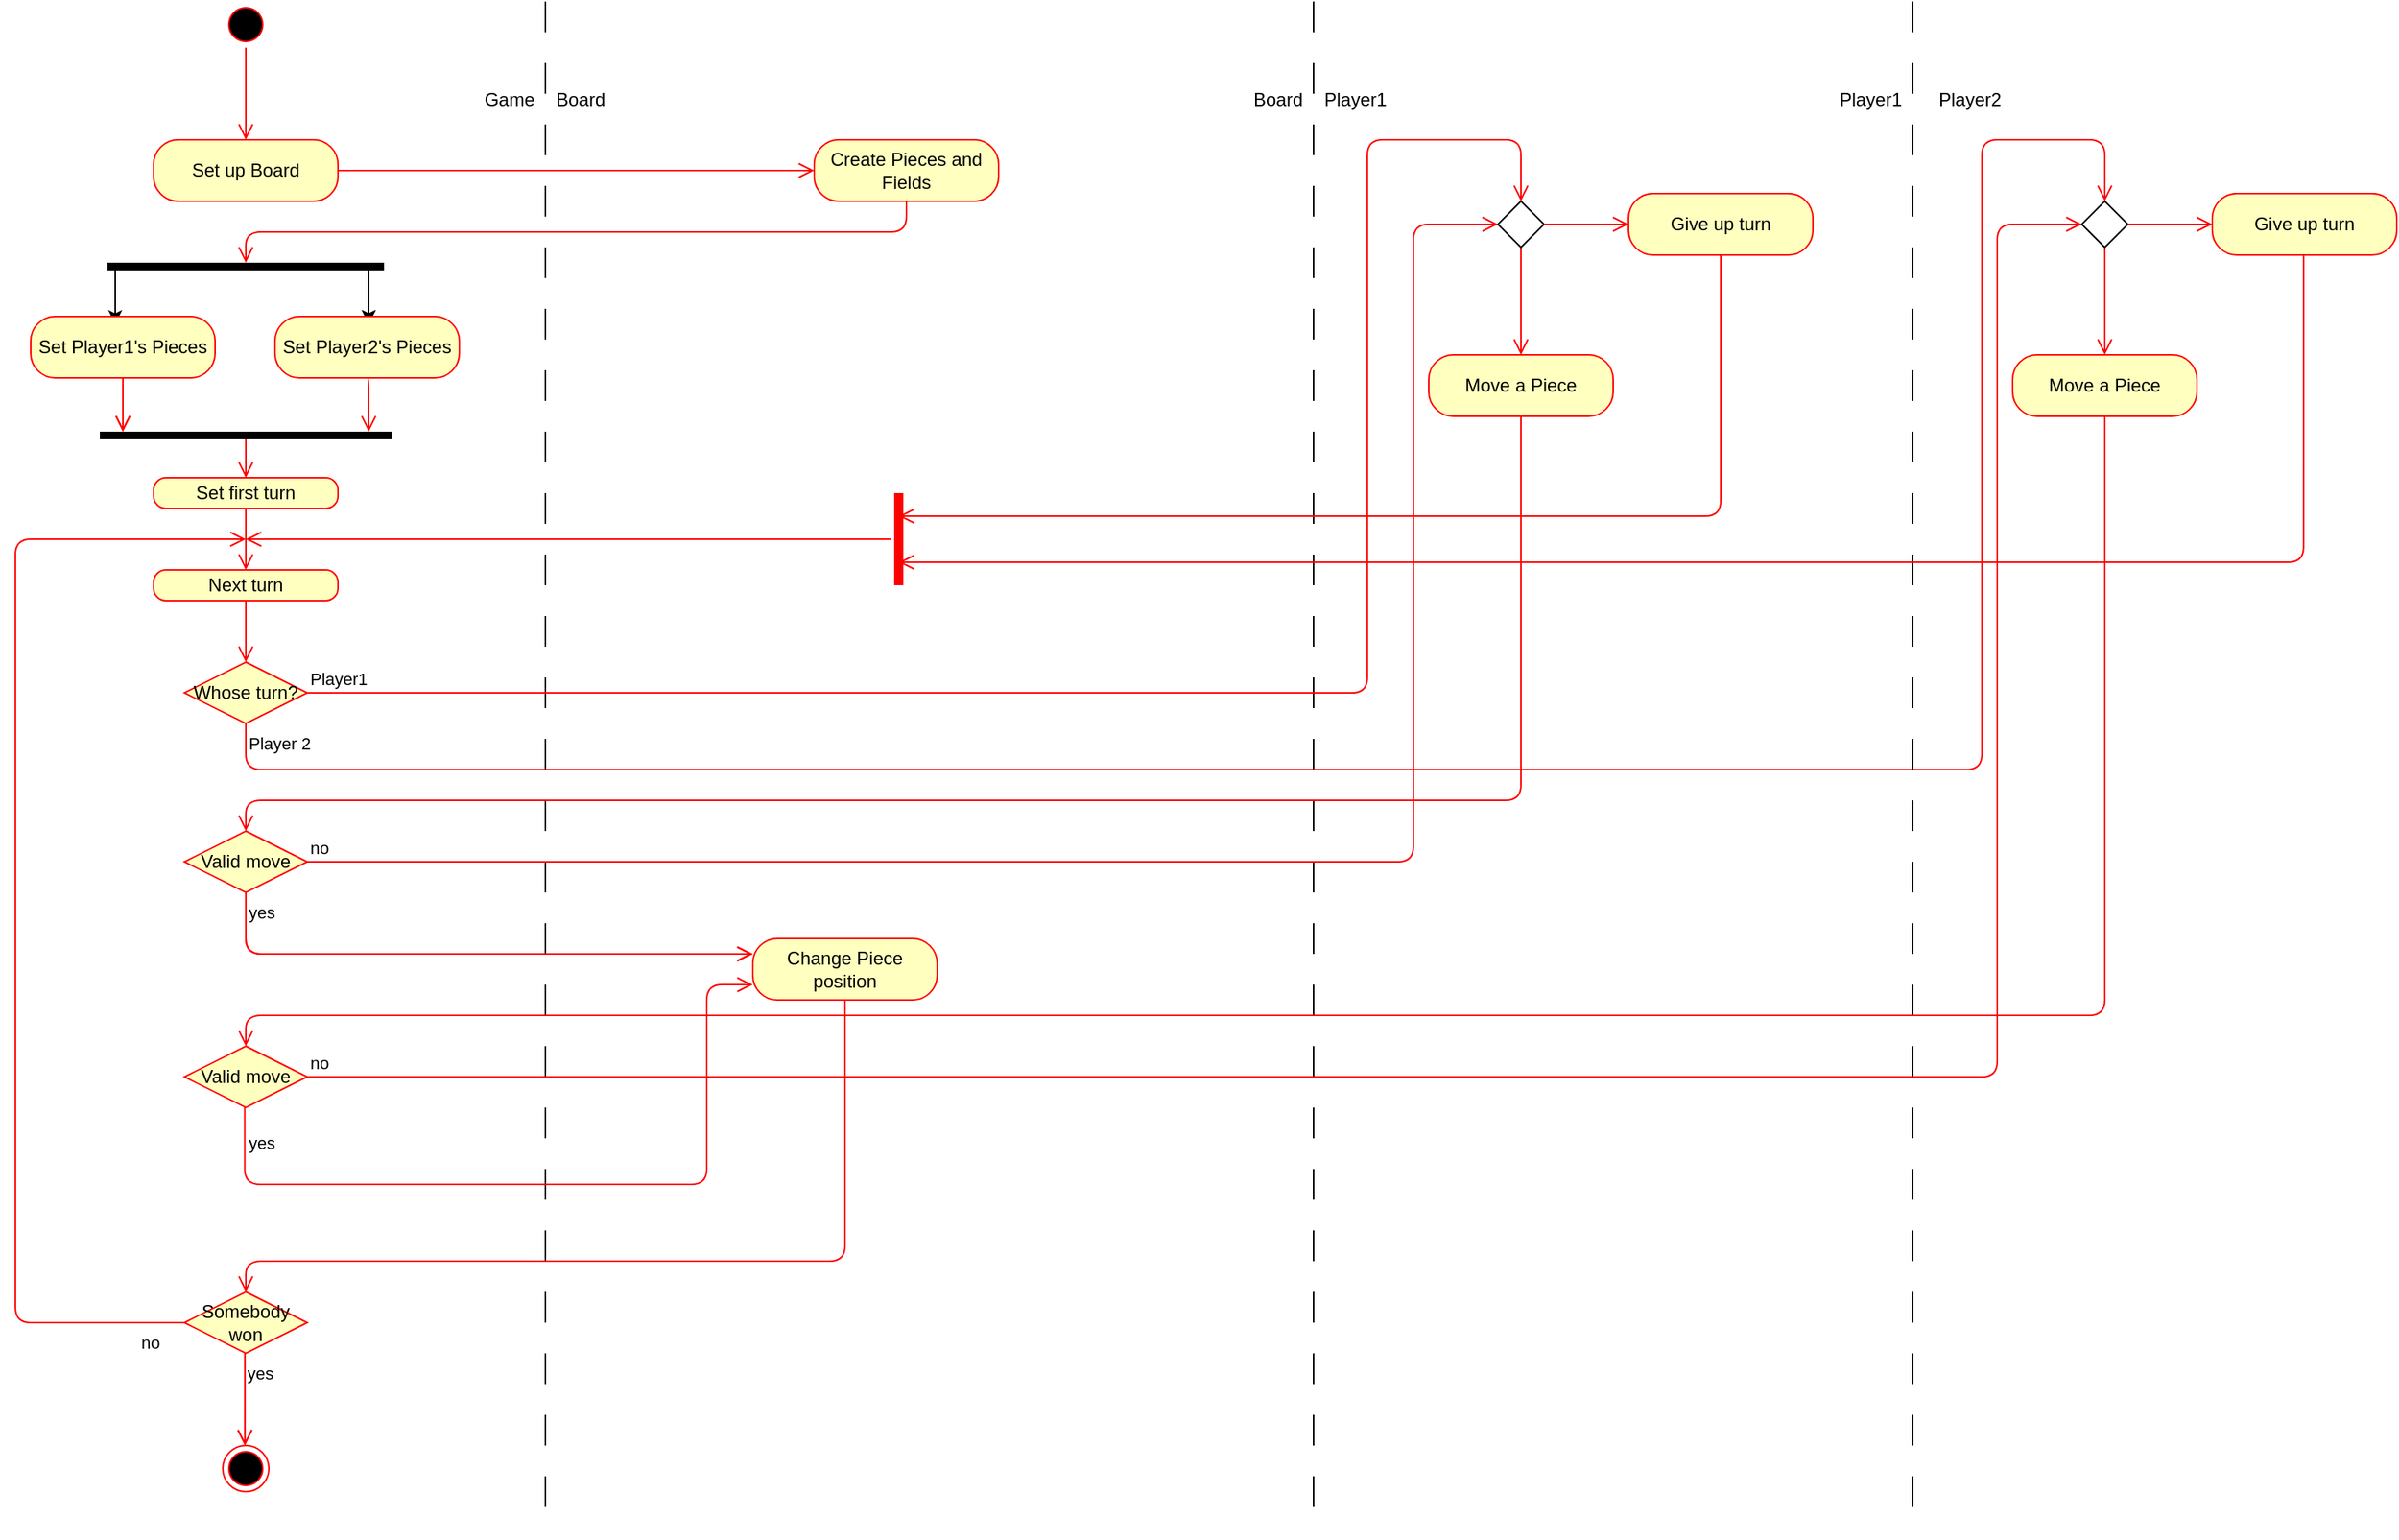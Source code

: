 <mxfile version="13.10.9" type="device"><diagram id="G-G675lgIMa-IGhe10dh" name="Page-1"><mxGraphModel dx="2130" dy="958" grid="1" gridSize="10" guides="1" tooltips="1" connect="1" arrows="1" fold="1" page="1" pageScale="1" pageWidth="1654" pageHeight="1169" math="0" shadow="0"><root><mxCell id="0"/><mxCell id="1" parent="0"/><mxCell id="FnEgAgUWO834pht0UMb3-12" value="" style="line;strokeWidth=1;direction=south;html=1;dashed=1;dashPattern=20 20;" parent="1" vertex="1"><mxGeometry x="420" y="30" width="10" height="1000" as="geometry"/></mxCell><mxCell id="FnEgAgUWO834pht0UMb3-13" value="Game" style="text;align=right;" parent="1" vertex="1"><mxGeometry x="360" y="80" width="60" height="20" as="geometry"/></mxCell><mxCell id="FnEgAgUWO834pht0UMb3-14" value="Board&#xA;" style="text;align=left;" parent="1" vertex="1"><mxGeometry x="430" y="80" width="60" height="20" as="geometry"/></mxCell><mxCell id="FnEgAgUWO834pht0UMb3-19" value="" style="line;strokeWidth=1;direction=south;html=1;dashed=1;dashPattern=20 20;" parent="1" vertex="1"><mxGeometry x="920" y="30" width="10" height="1000" as="geometry"/></mxCell><mxCell id="FnEgAgUWO834pht0UMb3-20" value="Player1" style="text;align=left;" parent="1" vertex="1"><mxGeometry x="930" y="80" width="60" height="20" as="geometry"/></mxCell><mxCell id="FnEgAgUWO834pht0UMb3-21" value="Board" style="text;align=right;" parent="1" vertex="1"><mxGeometry x="860" y="80" width="60" height="20" as="geometry"/></mxCell><mxCell id="FnEgAgUWO834pht0UMb3-25" value="" style="html=1;points=[];perimeter=orthogonalPerimeter;fillColor=#000000;strokeColor=none;direction=south;" parent="1" vertex="1"><mxGeometry x="140" y="200" width="180" height="5" as="geometry"/></mxCell><mxCell id="FnEgAgUWO834pht0UMb3-31" value="" style="endArrow=classic;html=1;entryX=0.5;entryY=0;entryDx=0;entryDy=0;" parent="1" source="FnEgAgUWO834pht0UMb3-25" edge="1"><mxGeometry width="50" height="50" relative="1" as="geometry"><mxPoint x="270" y="220" as="sourcePoint"/><mxPoint x="310" y="240" as="targetPoint"/></mxGeometry></mxCell><mxCell id="FnEgAgUWO834pht0UMb3-33" value="" style="html=1;points=[];perimeter=orthogonalPerimeter;fillColor=#000000;strokeColor=none;direction=south;" parent="1" vertex="1"><mxGeometry x="135" y="310" width="190" height="5" as="geometry"/></mxCell><mxCell id="FnEgAgUWO834pht0UMb3-36" value="" style="endArrow=classic;html=1;entryX=0.5;entryY=0;entryDx=0;entryDy=0;" parent="1" edge="1"><mxGeometry width="50" height="50" relative="1" as="geometry"><mxPoint x="310" y="205" as="sourcePoint"/><mxPoint x="310" y="240" as="targetPoint"/></mxGeometry></mxCell><mxCell id="FnEgAgUWO834pht0UMb3-38" value="" style="endArrow=classic;html=1;entryX=0.5;entryY=0;entryDx=0;entryDy=0;" parent="1" source="FnEgAgUWO834pht0UMb3-25" edge="1"><mxGeometry width="50" height="50" relative="1" as="geometry"><mxPoint x="330" y="225" as="sourcePoint"/><mxPoint x="145" y="240" as="targetPoint"/></mxGeometry></mxCell><mxCell id="FnEgAgUWO834pht0UMb3-44" value="&lt;div&gt;Whose turn?&lt;/div&gt;" style="rhombus;whiteSpace=wrap;html=1;fillColor=#ffffc0;strokeColor=#ff0000;" parent="1" vertex="1"><mxGeometry x="190" y="460" width="80" height="40" as="geometry"/></mxCell><mxCell id="FnEgAgUWO834pht0UMb3-45" value="&lt;div&gt;Player1&lt;/div&gt;" style="edgeStyle=orthogonalEdgeStyle;html=1;align=left;verticalAlign=bottom;endArrow=open;endSize=8;strokeColor=#ff0000;entryX=0.5;entryY=0;entryDx=0;entryDy=0;exitX=1;exitY=0.5;exitDx=0;exitDy=0;" parent="1" source="FnEgAgUWO834pht0UMb3-44" target="FnEgAgUWO834pht0UMb3-61" edge="1"><mxGeometry x="-1" relative="1" as="geometry"><mxPoint x="1180" y="120" as="targetPoint"/><Array as="points"><mxPoint x="960" y="480"/><mxPoint x="960" y="120"/><mxPoint x="1060" y="120"/></Array></mxGeometry></mxCell><mxCell id="FnEgAgUWO834pht0UMb3-46" value="Player 2" style="edgeStyle=orthogonalEdgeStyle;html=1;align=left;verticalAlign=top;endArrow=open;endSize=8;strokeColor=#ff0000;entryX=0.5;entryY=0;entryDx=0;entryDy=0;" parent="1" source="FnEgAgUWO834pht0UMb3-44" edge="1" target="WoNsF8bxvWRFD3tEF0ds-28"><mxGeometry x="-1" relative="1" as="geometry"><mxPoint x="1500" y="150" as="targetPoint"/><Array as="points"><mxPoint x="230" y="530"/><mxPoint x="1360" y="530"/><mxPoint x="1360" y="120"/><mxPoint x="1440" y="120"/></Array></mxGeometry></mxCell><mxCell id="FnEgAgUWO834pht0UMb3-47" value="Set up Board" style="rounded=1;whiteSpace=wrap;html=1;arcSize=40;fontColor=#000000;fillColor=#ffffc0;strokeColor=#ff0000;" parent="1" vertex="1"><mxGeometry x="170" y="120" width="120" height="40" as="geometry"/></mxCell><mxCell id="FnEgAgUWO834pht0UMb3-48" value="" style="edgeStyle=orthogonalEdgeStyle;html=1;verticalAlign=bottom;endArrow=open;endSize=8;strokeColor=#ff0000;" parent="1" source="FnEgAgUWO834pht0UMb3-47" target="FnEgAgUWO834pht0UMb3-49" edge="1"><mxGeometry relative="1" as="geometry"><mxPoint x="590" y="140" as="targetPoint"/></mxGeometry></mxCell><mxCell id="FnEgAgUWO834pht0UMb3-49" value="&lt;div&gt;Create Pieces and Fields&lt;/div&gt;" style="rounded=1;whiteSpace=wrap;html=1;arcSize=40;fontColor=#000000;fillColor=#ffffc0;strokeColor=#ff0000;" parent="1" vertex="1"><mxGeometry x="600" y="120" width="120" height="40" as="geometry"/></mxCell><mxCell id="FnEgAgUWO834pht0UMb3-50" value="" style="edgeStyle=orthogonalEdgeStyle;html=1;verticalAlign=bottom;endArrow=open;endSize=8;strokeColor=#ff0000;" parent="1" source="FnEgAgUWO834pht0UMb3-49" target="FnEgAgUWO834pht0UMb3-25" edge="1"><mxGeometry relative="1" as="geometry"><mxPoint x="920" y="440" as="targetPoint"/><Array as="points"><mxPoint x="660" y="180"/><mxPoint x="230" y="180"/></Array></mxGeometry></mxCell><mxCell id="FnEgAgUWO834pht0UMb3-52" value="Set Player1's Pieces" style="rounded=1;whiteSpace=wrap;html=1;arcSize=40;fontColor=#000000;fillColor=#ffffc0;strokeColor=#ff0000;" parent="1" vertex="1"><mxGeometry x="90" y="235" width="120" height="40" as="geometry"/></mxCell><mxCell id="FnEgAgUWO834pht0UMb3-53" value="" style="edgeStyle=orthogonalEdgeStyle;html=1;verticalAlign=bottom;endArrow=open;endSize=8;strokeColor=#ff0000;" parent="1" source="FnEgAgUWO834pht0UMb3-52" target="FnEgAgUWO834pht0UMb3-33" edge="1"><mxGeometry relative="1" as="geometry"><mxPoint x="560" y="400" as="targetPoint"/><Array as="points"><mxPoint x="150" y="300"/><mxPoint x="150" y="300"/></Array></mxGeometry></mxCell><mxCell id="FnEgAgUWO834pht0UMb3-54" value="Set Player2's Pieces" style="rounded=1;whiteSpace=wrap;html=1;arcSize=40;fontColor=#000000;fillColor=#ffffc0;strokeColor=#ff0000;" parent="1" vertex="1"><mxGeometry x="249" y="235" width="120" height="40" as="geometry"/></mxCell><mxCell id="FnEgAgUWO834pht0UMb3-55" value="" style="edgeStyle=orthogonalEdgeStyle;html=1;verticalAlign=bottom;endArrow=open;endSize=8;strokeColor=#ff0000;" parent="1" edge="1"><mxGeometry relative="1" as="geometry"><mxPoint x="150" y="310" as="targetPoint"/><mxPoint x="150" y="275" as="sourcePoint"/><Array as="points"><mxPoint x="150" y="300"/><mxPoint x="150" y="300"/></Array></mxGeometry></mxCell><mxCell id="FnEgAgUWO834pht0UMb3-56" value="" style="edgeStyle=orthogonalEdgeStyle;html=1;verticalAlign=bottom;endArrow=open;endSize=8;strokeColor=#ff0000;exitX=0.5;exitY=1;exitDx=0;exitDy=0;" parent="1" source="FnEgAgUWO834pht0UMb3-54" edge="1"><mxGeometry relative="1" as="geometry"><mxPoint x="310" y="310" as="targetPoint"/><mxPoint x="150" y="275" as="sourcePoint"/><Array as="points"><mxPoint x="310" y="275"/></Array></mxGeometry></mxCell><mxCell id="FnEgAgUWO834pht0UMb3-59" value="Give up turn" style="rounded=1;whiteSpace=wrap;html=1;arcSize=40;fontColor=#000000;fillColor=#ffffc0;strokeColor=#ff0000;" parent="1" vertex="1"><mxGeometry x="1130" y="155" width="120" height="40" as="geometry"/></mxCell><mxCell id="FnEgAgUWO834pht0UMb3-60" value="" style="edgeStyle=orthogonalEdgeStyle;html=1;verticalAlign=bottom;endArrow=open;endSize=8;strokeColor=#ff0000;exitX=0.5;exitY=1;exitDx=0;exitDy=0;" parent="1" source="FnEgAgUWO834pht0UMb3-61" edge="1"><mxGeometry relative="1" as="geometry"><mxPoint x="1060" y="260" as="targetPoint"/></mxGeometry></mxCell><mxCell id="FnEgAgUWO834pht0UMb3-61" value="" style="rhombus;" parent="1" vertex="1"><mxGeometry x="1045" y="160" width="30" height="30" as="geometry"/></mxCell><mxCell id="FnEgAgUWO834pht0UMb3-62" value="" style="ellipse;html=1;shape=startState;fillColor=#000000;strokeColor=#ff0000;" parent="1" vertex="1"><mxGeometry x="215" y="30" width="30" height="30" as="geometry"/></mxCell><mxCell id="FnEgAgUWO834pht0UMb3-63" value="" style="edgeStyle=orthogonalEdgeStyle;html=1;verticalAlign=bottom;endArrow=open;endSize=8;strokeColor=#ff0000;" parent="1" source="FnEgAgUWO834pht0UMb3-62" edge="1"><mxGeometry relative="1" as="geometry"><mxPoint x="230" y="120" as="targetPoint"/></mxGeometry></mxCell><mxCell id="WoNsF8bxvWRFD3tEF0ds-1" value="Move a Piece" style="rounded=1;whiteSpace=wrap;html=1;arcSize=40;fontColor=#000000;fillColor=#ffffc0;strokeColor=#ff0000;" vertex="1" parent="1"><mxGeometry x="1000" y="260" width="120" height="40" as="geometry"/></mxCell><mxCell id="WoNsF8bxvWRFD3tEF0ds-6" value="Valid move" style="rhombus;whiteSpace=wrap;html=1;fillColor=#ffffc0;strokeColor=#ff0000;" vertex="1" parent="1"><mxGeometry x="190" y="570" width="80" height="40" as="geometry"/></mxCell><mxCell id="WoNsF8bxvWRFD3tEF0ds-8" value="yes" style="edgeStyle=orthogonalEdgeStyle;html=1;align=left;verticalAlign=top;endArrow=open;endSize=8;strokeColor=#ff0000;" edge="1" source="WoNsF8bxvWRFD3tEF0ds-6" parent="1"><mxGeometry x="-1" relative="1" as="geometry"><mxPoint x="560" y="650" as="targetPoint"/><Array as="points"><mxPoint x="230" y="650"/><mxPoint x="560" y="650"/></Array></mxGeometry></mxCell><mxCell id="WoNsF8bxvWRFD3tEF0ds-12" value="" style="edgeStyle=orthogonalEdgeStyle;html=1;verticalAlign=bottom;endArrow=open;endSize=8;strokeColor=#ff0000;exitX=1;exitY=0.5;exitDx=0;exitDy=0;entryX=0;entryY=0.5;entryDx=0;entryDy=0;" edge="1" parent="1" source="FnEgAgUWO834pht0UMb3-61" target="FnEgAgUWO834pht0UMb3-59"><mxGeometry relative="1" as="geometry"><mxPoint x="1120" y="175" as="targetPoint"/><mxPoint x="1200" y="230" as="sourcePoint"/><Array as="points"/></mxGeometry></mxCell><mxCell id="WoNsF8bxvWRFD3tEF0ds-13" value="&lt;div&gt;Set first turn&lt;/div&gt;" style="rounded=1;whiteSpace=wrap;html=1;arcSize=40;fontColor=#000000;fillColor=#ffffc0;strokeColor=#ff0000;" vertex="1" parent="1"><mxGeometry x="170" y="340" width="120" height="20" as="geometry"/></mxCell><mxCell id="WoNsF8bxvWRFD3tEF0ds-15" value="&lt;div&gt;Next turn&lt;/div&gt;" style="rounded=1;whiteSpace=wrap;html=1;arcSize=40;fontColor=#000000;fillColor=#ffffc0;strokeColor=#ff0000;" vertex="1" parent="1"><mxGeometry x="170" y="400" width="120" height="20" as="geometry"/></mxCell><mxCell id="WoNsF8bxvWRFD3tEF0ds-18" value="" style="edgeStyle=orthogonalEdgeStyle;html=1;verticalAlign=bottom;endArrow=open;endSize=8;strokeColor=#ff0000;entryX=0.5;entryY=0;entryDx=0;entryDy=0;" edge="1" parent="1"><mxGeometry relative="1" as="geometry"><mxPoint x="230" y="400.0" as="targetPoint"/><mxPoint x="230" y="360.0" as="sourcePoint"/></mxGeometry></mxCell><mxCell id="WoNsF8bxvWRFD3tEF0ds-19" value="" style="edgeStyle=orthogonalEdgeStyle;html=1;verticalAlign=bottom;endArrow=open;endSize=8;strokeColor=#ff0000;" edge="1" parent="1" source="WoNsF8bxvWRFD3tEF0ds-15" target="FnEgAgUWO834pht0UMb3-44"><mxGeometry relative="1" as="geometry"><mxPoint x="290" y="450" as="targetPoint"/><mxPoint x="290" y="440" as="sourcePoint"/><Array as="points"/></mxGeometry></mxCell><mxCell id="WoNsF8bxvWRFD3tEF0ds-20" value="" style="edgeStyle=orthogonalEdgeStyle;html=1;verticalAlign=bottom;endArrow=open;endSize=8;strokeColor=#ff0000;" edge="1" parent="1" source="FnEgAgUWO834pht0UMb3-33" target="WoNsF8bxvWRFD3tEF0ds-13"><mxGeometry relative="1" as="geometry"><mxPoint x="300" y="330" as="targetPoint"/><mxPoint x="309.97" y="360" as="sourcePoint"/><Array as="points"/></mxGeometry></mxCell><mxCell id="WoNsF8bxvWRFD3tEF0ds-21" value="Change Piece position" style="rounded=1;whiteSpace=wrap;html=1;arcSize=40;fontColor=#000000;fillColor=#ffffc0;strokeColor=#ff0000;" vertex="1" parent="1"><mxGeometry x="560" y="640" width="120" height="40" as="geometry"/></mxCell><mxCell id="WoNsF8bxvWRFD3tEF0ds-22" value="" style="edgeStyle=orthogonalEdgeStyle;html=1;verticalAlign=bottom;endArrow=open;endSize=8;strokeColor=#ff0000;entryX=0.5;entryY=0;entryDx=0;entryDy=0;" edge="1" source="WoNsF8bxvWRFD3tEF0ds-21" parent="1" target="WoNsF8bxvWRFD3tEF0ds-32"><mxGeometry relative="1" as="geometry"><mxPoint x="620" y="840" as="targetPoint"/><Array as="points"><mxPoint x="620" y="850"/><mxPoint x="230" y="850"/></Array></mxGeometry></mxCell><mxCell id="WoNsF8bxvWRFD3tEF0ds-23" value="" style="line;strokeWidth=1;direction=south;html=1;dashed=1;dashPattern=20 20;" vertex="1" parent="1"><mxGeometry x="1310" y="30" width="10" height="1000" as="geometry"/></mxCell><mxCell id="WoNsF8bxvWRFD3tEF0ds-24" value="Player1&#xA;" style="text;align=right;" vertex="1" parent="1"><mxGeometry x="1250" y="80" width="60" height="20" as="geometry"/></mxCell><mxCell id="WoNsF8bxvWRFD3tEF0ds-25" value="Player2&#xA;" style="text;align=left;" vertex="1" parent="1"><mxGeometry x="1330" y="80" width="60" height="20" as="geometry"/></mxCell><mxCell id="WoNsF8bxvWRFD3tEF0ds-26" value="Give up turn" style="rounded=1;whiteSpace=wrap;html=1;arcSize=40;fontColor=#000000;fillColor=#ffffc0;strokeColor=#ff0000;" vertex="1" parent="1"><mxGeometry x="1510" y="155" width="120" height="40" as="geometry"/></mxCell><mxCell id="WoNsF8bxvWRFD3tEF0ds-27" value="" style="edgeStyle=orthogonalEdgeStyle;html=1;verticalAlign=bottom;endArrow=open;endSize=8;strokeColor=#ff0000;exitX=0.5;exitY=1;exitDx=0;exitDy=0;" edge="1" parent="1" source="WoNsF8bxvWRFD3tEF0ds-28"><mxGeometry relative="1" as="geometry"><mxPoint x="1440" y="260" as="targetPoint"/></mxGeometry></mxCell><mxCell id="WoNsF8bxvWRFD3tEF0ds-28" value="" style="rhombus;" vertex="1" parent="1"><mxGeometry x="1425" y="160" width="30" height="30" as="geometry"/></mxCell><mxCell id="WoNsF8bxvWRFD3tEF0ds-29" value="Move a Piece" style="rounded=1;whiteSpace=wrap;html=1;arcSize=40;fontColor=#000000;fillColor=#ffffc0;strokeColor=#ff0000;" vertex="1" parent="1"><mxGeometry x="1380" y="260" width="120" height="40" as="geometry"/></mxCell><mxCell id="WoNsF8bxvWRFD3tEF0ds-30" value="" style="edgeStyle=orthogonalEdgeStyle;html=1;verticalAlign=bottom;endArrow=open;endSize=8;strokeColor=#ff0000;exitX=1;exitY=0.5;exitDx=0;exitDy=0;entryX=0;entryY=0.5;entryDx=0;entryDy=0;" edge="1" parent="1" source="WoNsF8bxvWRFD3tEF0ds-28" target="WoNsF8bxvWRFD3tEF0ds-26"><mxGeometry relative="1" as="geometry"><mxPoint x="1500" y="175" as="targetPoint"/><mxPoint x="1580" y="230" as="sourcePoint"/><Array as="points"/></mxGeometry></mxCell><mxCell id="WoNsF8bxvWRFD3tEF0ds-31" value="Valid move" style="rhombus;whiteSpace=wrap;html=1;fillColor=#ffffc0;strokeColor=#ff0000;" vertex="1" parent="1"><mxGeometry x="190" y="710" width="80" height="40" as="geometry"/></mxCell><mxCell id="WoNsF8bxvWRFD3tEF0ds-32" value="&lt;div&gt;Somebody won&lt;/div&gt;" style="rhombus;whiteSpace=wrap;html=1;fillColor=#ffffc0;strokeColor=#ff0000;" vertex="1" parent="1"><mxGeometry x="190" y="870" width="80" height="40" as="geometry"/></mxCell><mxCell id="WoNsF8bxvWRFD3tEF0ds-33" value="" style="ellipse;html=1;shape=endState;fillColor=#000000;strokeColor=#ff0000;" vertex="1" parent="1"><mxGeometry x="215" y="970" width="30" height="30" as="geometry"/></mxCell><mxCell id="WoNsF8bxvWRFD3tEF0ds-37" value="" style="edgeStyle=orthogonalEdgeStyle;html=1;verticalAlign=bottom;endArrow=open;endSize=8;strokeColor=#ff0000;exitX=0.5;exitY=1;exitDx=0;exitDy=0;entryX=0.25;entryY=0.5;entryDx=0;entryDy=0;entryPerimeter=0;" edge="1" parent="1" target="WoNsF8bxvWRFD3tEF0ds-42"><mxGeometry relative="1" as="geometry"><mxPoint x="780" y="368" as="targetPoint"/><mxPoint x="1190" y="195" as="sourcePoint"/><Array as="points"><mxPoint x="1190" y="365"/></Array></mxGeometry></mxCell><mxCell id="WoNsF8bxvWRFD3tEF0ds-38" value="" style="edgeStyle=orthogonalEdgeStyle;html=1;verticalAlign=bottom;endArrow=open;endSize=8;strokeColor=#ff0000;exitX=0.5;exitY=1;exitDx=0;exitDy=0;" edge="1" parent="1" source="WoNsF8bxvWRFD3tEF0ds-42"><mxGeometry relative="1" as="geometry"><mxPoint x="230" y="380" as="targetPoint"/><mxPoint x="1569.41" y="195" as="sourcePoint"/><Array as="points"/></mxGeometry></mxCell><mxCell id="WoNsF8bxvWRFD3tEF0ds-39" value="yes" style="edgeStyle=orthogonalEdgeStyle;html=1;align=left;verticalAlign=top;endArrow=open;endSize=8;strokeColor=#ff0000;" edge="1" parent="1"><mxGeometry x="-1" relative="1" as="geometry"><mxPoint x="229.41" y="970" as="targetPoint"/><mxPoint x="229.41" y="910" as="sourcePoint"/><Array as="points"><mxPoint x="229.41" y="960"/></Array></mxGeometry></mxCell><mxCell id="WoNsF8bxvWRFD3tEF0ds-40" value="" style="edgeStyle=orthogonalEdgeStyle;html=1;verticalAlign=bottom;endArrow=open;endSize=8;strokeColor=#ff0000;exitX=0;exitY=0.5;exitDx=0;exitDy=0;" edge="1" parent="1" source="WoNsF8bxvWRFD3tEF0ds-32"><mxGeometry relative="1" as="geometry"><mxPoint x="230" y="380" as="targetPoint"/><mxPoint x="130" y="890" as="sourcePoint"/><Array as="points"><mxPoint x="80" y="890"/><mxPoint x="80" y="380"/></Array></mxGeometry></mxCell><mxCell id="WoNsF8bxvWRFD3tEF0ds-41" value="&lt;div&gt;no&lt;/div&gt;" style="edgeStyle=orthogonalEdgeStyle;html=1;align=left;verticalAlign=top;endArrow=open;endSize=8;strokeColor=#ff0000;" edge="1" parent="1"><mxGeometry x="-1" y="-72" relative="1" as="geometry"><mxPoint x="229.41" y="970" as="targetPoint"/><mxPoint x="229.41" y="910" as="sourcePoint"/><Array as="points"><mxPoint x="229.41" y="960"/></Array><mxPoint x="3" y="-20" as="offset"/></mxGeometry></mxCell><mxCell id="WoNsF8bxvWRFD3tEF0ds-42" value="" style="shape=line;html=1;strokeWidth=6;strokeColor=#ff0000;direction=south;" vertex="1" parent="1"><mxGeometry x="650" y="350" width="10" height="60" as="geometry"/></mxCell><mxCell id="WoNsF8bxvWRFD3tEF0ds-44" value="" style="edgeStyle=orthogonalEdgeStyle;html=1;verticalAlign=bottom;endArrow=open;endSize=8;strokeColor=#ff0000;exitX=0.5;exitY=1;exitDx=0;exitDy=0;entryX=0.75;entryY=0.5;entryDx=0;entryDy=0;entryPerimeter=0;" edge="1" parent="1" target="WoNsF8bxvWRFD3tEF0ds-42"><mxGeometry relative="1" as="geometry"><mxPoint x="710" y="380" as="targetPoint"/><mxPoint x="1569.41" y="195" as="sourcePoint"/><Array as="points"><mxPoint x="1569" y="395"/></Array></mxGeometry></mxCell><mxCell id="WoNsF8bxvWRFD3tEF0ds-45" value="" style="edgeStyle=orthogonalEdgeStyle;html=1;verticalAlign=bottom;endArrow=open;endSize=8;strokeColor=#ff0000;exitX=0.5;exitY=1;exitDx=0;exitDy=0;" edge="1" parent="1"><mxGeometry relative="1" as="geometry"><mxPoint x="560" y="670" as="targetPoint"/><mxPoint x="229.29" y="750" as="sourcePoint"/><Array as="points"><mxPoint x="229" y="800"/><mxPoint x="530" y="800"/><mxPoint x="530" y="670"/><mxPoint x="560" y="670"/></Array></mxGeometry></mxCell><mxCell id="WoNsF8bxvWRFD3tEF0ds-47" value="yes" style="edgeStyle=orthogonalEdgeStyle;html=1;align=left;verticalAlign=top;endArrow=open;endSize=8;strokeColor=#ff0000;" edge="1" parent="1"><mxGeometry x="-0.784" y="-110" relative="1" as="geometry"><mxPoint x="560" y="650" as="targetPoint"/><mxPoint x="230.034" y="609.983" as="sourcePoint"/><Array as="points"><mxPoint x="230" y="650"/><mxPoint x="560" y="650"/></Array><mxPoint as="offset"/></mxGeometry></mxCell><mxCell id="WoNsF8bxvWRFD3tEF0ds-48" value="no" style="edgeStyle=orthogonalEdgeStyle;html=1;align=left;verticalAlign=bottom;endArrow=open;endSize=8;strokeColor=#ff0000;entryX=0;entryY=0.5;entryDx=0;entryDy=0;" edge="1" parent="1"><mxGeometry x="-1" relative="1" as="geometry"><mxPoint x="1045" y="175" as="targetPoint"/><mxPoint x="269.931" y="589.966" as="sourcePoint"/><Array as="points"><mxPoint x="990" y="590"/><mxPoint x="990" y="175"/></Array></mxGeometry></mxCell><mxCell id="WoNsF8bxvWRFD3tEF0ds-49" value="no" style="edgeStyle=orthogonalEdgeStyle;html=1;align=left;verticalAlign=bottom;endArrow=open;endSize=8;strokeColor=#ff0000;entryX=0;entryY=0.5;entryDx=0;entryDy=0;" edge="1" parent="1" target="WoNsF8bxvWRFD3tEF0ds-28"><mxGeometry x="-1" relative="1" as="geometry"><mxPoint x="1400" y="180" as="targetPoint"/><mxPoint x="269.931" y="729.966" as="sourcePoint"/><Array as="points"><mxPoint x="1370" y="730"/><mxPoint x="1370" y="175"/></Array></mxGeometry></mxCell><mxCell id="WoNsF8bxvWRFD3tEF0ds-50" value="" style="edgeStyle=orthogonalEdgeStyle;html=1;verticalAlign=bottom;endArrow=open;endSize=8;strokeColor=#ff0000;entryX=0.5;entryY=0;entryDx=0;entryDy=0;" edge="1" parent="1"><mxGeometry relative="1" as="geometry"><mxPoint x="230" y="570" as="targetPoint"/><mxPoint x="1060.0" y="300" as="sourcePoint"/><Array as="points"><mxPoint x="1060" y="550"/><mxPoint x="230" y="550"/></Array></mxGeometry></mxCell><mxCell id="WoNsF8bxvWRFD3tEF0ds-51" value="" style="edgeStyle=orthogonalEdgeStyle;html=1;verticalAlign=bottom;endArrow=open;endSize=8;strokeColor=#ff0000;" edge="1" parent="1"><mxGeometry relative="1" as="geometry"><mxPoint x="230" y="710" as="targetPoint"/><mxPoint x="1440.0" y="300" as="sourcePoint"/><Array as="points"><mxPoint x="1440" y="690"/><mxPoint x="230" y="690"/><mxPoint x="230" y="710"/></Array></mxGeometry></mxCell></root></mxGraphModel></diagram></mxfile>